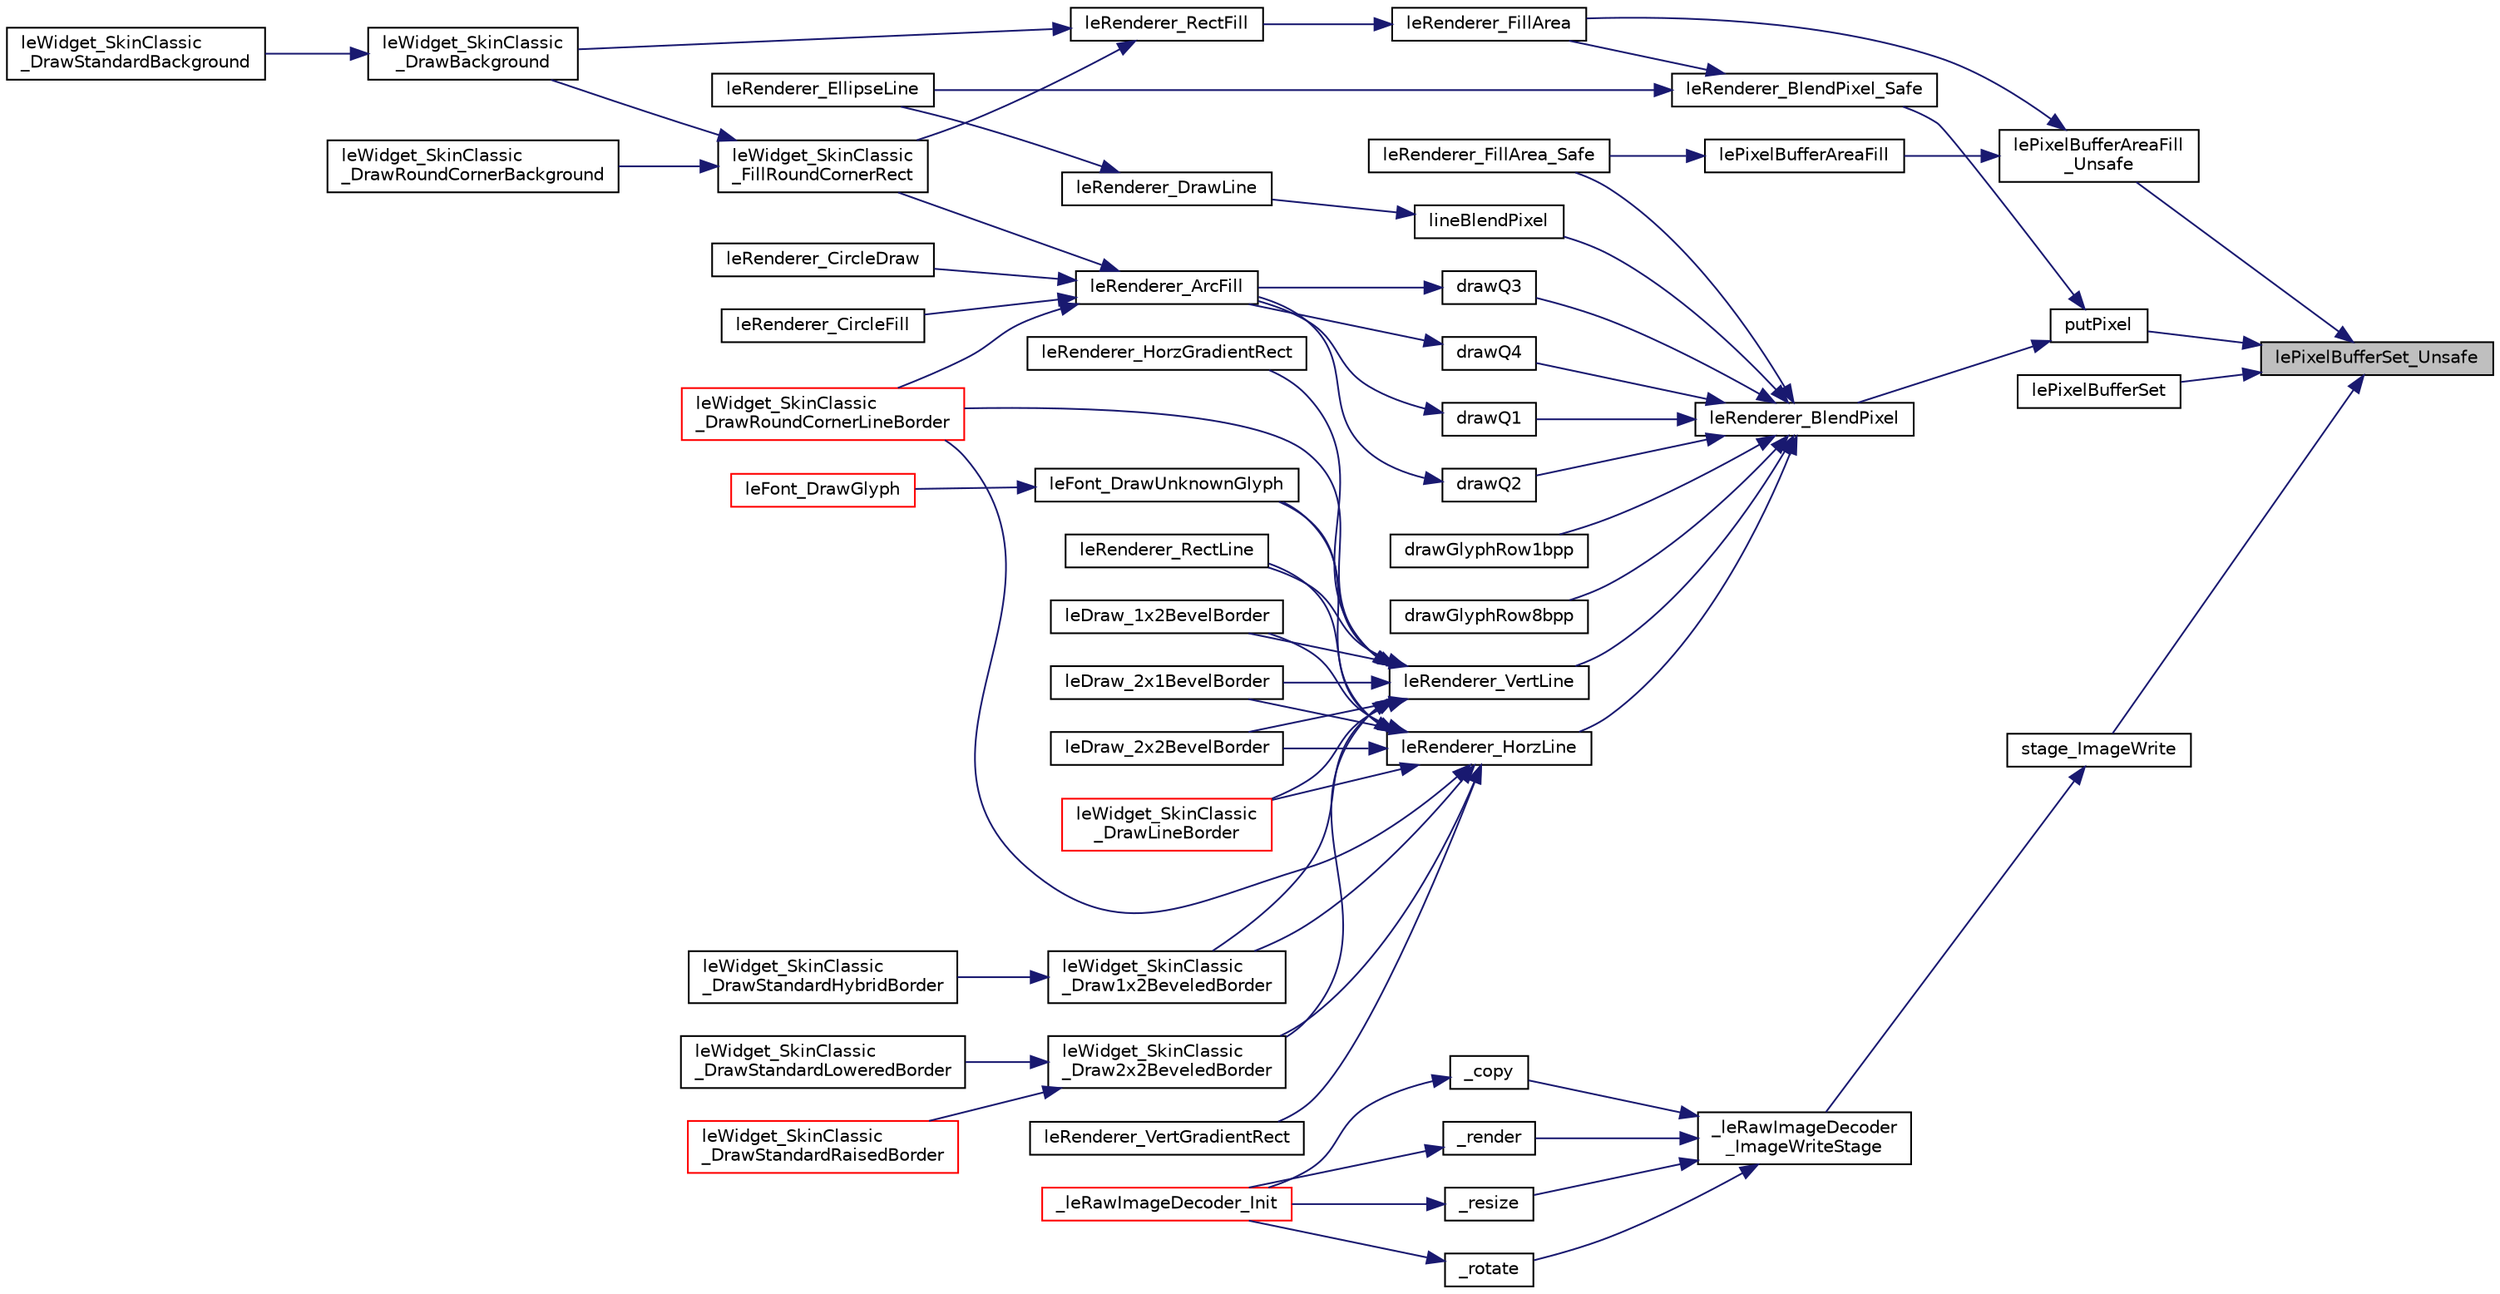 digraph "lePixelBufferSet_Unsafe"
{
 // LATEX_PDF_SIZE
  edge [fontname="Helvetica",fontsize="10",labelfontname="Helvetica",labelfontsize="10"];
  node [fontname="Helvetica",fontsize="10",shape=record];
  rankdir="RL";
  Node1 [label="lePixelBufferSet_Unsafe",height=0.2,width=0.4,color="black", fillcolor="grey75", style="filled", fontcolor="black",tooltip=" "];
  Node1 -> Node2 [dir="back",color="midnightblue",fontsize="10",style="solid",fontname="Helvetica"];
  Node2 [label="lePixelBufferAreaFill\l_Unsafe",height=0.2,width=0.4,color="black", fillcolor="white", style="filled",URL="$legato__pixelbuffer_8h.html#a907bb43727a4100aa7d3e1c2f570069a",tooltip=" "];
  Node2 -> Node3 [dir="back",color="midnightblue",fontsize="10",style="solid",fontname="Helvetica"];
  Node3 [label="lePixelBufferAreaFill",height=0.2,width=0.4,color="black", fillcolor="white", style="filled",URL="$legato__pixelbuffer_8h.html#a666b812a85cb22f1174e9d75eaeef8ea",tooltip=" "];
  Node3 -> Node4 [dir="back",color="midnightblue",fontsize="10",style="solid",fontname="Helvetica"];
  Node4 [label="leRenderer_FillArea_Safe",height=0.2,width=0.4,color="black", fillcolor="white", style="filled",URL="$legato__renderer_8h.html#a3dd58ed1c06bcd5c95a5dfb0151d5d3b",tooltip=" "];
  Node2 -> Node5 [dir="back",color="midnightblue",fontsize="10",style="solid",fontname="Helvetica"];
  Node5 [label="leRenderer_FillArea",height=0.2,width=0.4,color="black", fillcolor="white", style="filled",URL="$legato__renderer_8h.html#a6b3d5367444072139d9224ed3b9f6980",tooltip=" "];
  Node5 -> Node6 [dir="back",color="midnightblue",fontsize="10",style="solid",fontname="Helvetica"];
  Node6 [label="leRenderer_RectFill",height=0.2,width=0.4,color="black", fillcolor="white", style="filled",URL="$legato__renderer_8h.html#a432790e69305862f9c948d76b97c1972",tooltip=" "];
  Node6 -> Node7 [dir="back",color="midnightblue",fontsize="10",style="solid",fontname="Helvetica"];
  Node7 [label="leWidget_SkinClassic\l_DrawBackground",height=0.2,width=0.4,color="black", fillcolor="white", style="filled",URL="$legato__widget__skin__classic__common_8h.html#adb465259877e3e84576506abca05a2c8",tooltip=" "];
  Node7 -> Node8 [dir="back",color="midnightblue",fontsize="10",style="solid",fontname="Helvetica"];
  Node8 [label="leWidget_SkinClassic\l_DrawStandardBackground",height=0.2,width=0.4,color="black", fillcolor="white", style="filled",URL="$legato__widget__skin__classic__common_8h.html#aff442651eb4e23e2c044c44b74101189",tooltip=" "];
  Node6 -> Node9 [dir="back",color="midnightblue",fontsize="10",style="solid",fontname="Helvetica"];
  Node9 [label="leWidget_SkinClassic\l_FillRoundCornerRect",height=0.2,width=0.4,color="black", fillcolor="white", style="filled",URL="$legato__widget__skin__classic__common_8c.html#a2a7caae9761a9b6158a080297569a082",tooltip=" "];
  Node9 -> Node7 [dir="back",color="midnightblue",fontsize="10",style="solid",fontname="Helvetica"];
  Node9 -> Node10 [dir="back",color="midnightblue",fontsize="10",style="solid",fontname="Helvetica"];
  Node10 [label="leWidget_SkinClassic\l_DrawRoundCornerBackground",height=0.2,width=0.4,color="black", fillcolor="white", style="filled",URL="$legato__widget__skin__classic__common_8h.html#ab637287652c804c6a1e909b691e0dfac",tooltip=" "];
  Node1 -> Node11 [dir="back",color="midnightblue",fontsize="10",style="solid",fontname="Helvetica"];
  Node11 [label="lePixelBufferSet",height=0.2,width=0.4,color="black", fillcolor="white", style="filled",URL="$legato__pixelbuffer_8h.html#aee6930bbb09fd163cc7ca82e536ed3a8",tooltip=" "];
  Node1 -> Node12 [dir="back",color="midnightblue",fontsize="10",style="solid",fontname="Helvetica"];
  Node12 [label="putPixel",height=0.2,width=0.4,color="black", fillcolor="white", style="filled",URL="$legato__draw_8c.html#a44d112db78ddddd19c61056a816967f6",tooltip=" "];
  Node12 -> Node13 [dir="back",color="midnightblue",fontsize="10",style="solid",fontname="Helvetica"];
  Node13 [label="leRenderer_BlendPixel",height=0.2,width=0.4,color="black", fillcolor="white", style="filled",URL="$legato__renderer_8h.html#af81f2f4cfe7f8a0412174677151a41b8",tooltip=" "];
  Node13 -> Node14 [dir="back",color="midnightblue",fontsize="10",style="solid",fontname="Helvetica"];
  Node14 [label="drawGlyphRow1bpp",height=0.2,width=0.4,color="black", fillcolor="white", style="filled",URL="$legato__font_8c.html#a42d989d46d20df83e1fb48c9620e0c38",tooltip=" "];
  Node13 -> Node15 [dir="back",color="midnightblue",fontsize="10",style="solid",fontname="Helvetica"];
  Node15 [label="drawGlyphRow8bpp",height=0.2,width=0.4,color="black", fillcolor="white", style="filled",URL="$legato__font_8c.html#a8672cb3fdb78728adc20fd5892d417fe",tooltip=" "];
  Node13 -> Node16 [dir="back",color="midnightblue",fontsize="10",style="solid",fontname="Helvetica"];
  Node16 [label="drawQ1",height=0.2,width=0.4,color="black", fillcolor="white", style="filled",URL="$legato__draw__arc_8c.html#a13a03606b8c2a26e466831af547c112d",tooltip=" "];
  Node16 -> Node17 [dir="back",color="midnightblue",fontsize="10",style="solid",fontname="Helvetica"];
  Node17 [label="leRenderer_ArcFill",height=0.2,width=0.4,color="black", fillcolor="white", style="filled",URL="$legato__renderer_8h.html#ac76e1cb889dee55e58fe4d36d0301edb",tooltip=" "];
  Node17 -> Node18 [dir="back",color="midnightblue",fontsize="10",style="solid",fontname="Helvetica"];
  Node18 [label="leRenderer_CircleDraw",height=0.2,width=0.4,color="black", fillcolor="white", style="filled",URL="$legato__renderer_8h.html#aaf32659c1642a59ba797f561ca6aaf2b",tooltip=" "];
  Node17 -> Node19 [dir="back",color="midnightblue",fontsize="10",style="solid",fontname="Helvetica"];
  Node19 [label="leRenderer_CircleFill",height=0.2,width=0.4,color="black", fillcolor="white", style="filled",URL="$legato__renderer_8h.html#a40b57a70060e5e8a53088b4b864e8ead",tooltip=" "];
  Node17 -> Node20 [dir="back",color="midnightblue",fontsize="10",style="solid",fontname="Helvetica"];
  Node20 [label="leWidget_SkinClassic\l_DrawRoundCornerLineBorder",height=0.2,width=0.4,color="red", fillcolor="white", style="filled",URL="$legato__widget__skin__classic__common_8c.html#ac96ca3486fa1a7f60ea942346611bd57",tooltip=" "];
  Node17 -> Node9 [dir="back",color="midnightblue",fontsize="10",style="solid",fontname="Helvetica"];
  Node13 -> Node24 [dir="back",color="midnightblue",fontsize="10",style="solid",fontname="Helvetica"];
  Node24 [label="drawQ2",height=0.2,width=0.4,color="black", fillcolor="white", style="filled",URL="$legato__draw__arc_8c.html#a20cedc9c498e6ae6ac5ef404fb58a31a",tooltip=" "];
  Node24 -> Node17 [dir="back",color="midnightblue",fontsize="10",style="solid",fontname="Helvetica"];
  Node13 -> Node25 [dir="back",color="midnightblue",fontsize="10",style="solid",fontname="Helvetica"];
  Node25 [label="drawQ3",height=0.2,width=0.4,color="black", fillcolor="white", style="filled",URL="$legato__draw__arc_8c.html#a221e5c1e099ed8e74886df9eacba0ca3",tooltip=" "];
  Node25 -> Node17 [dir="back",color="midnightblue",fontsize="10",style="solid",fontname="Helvetica"];
  Node13 -> Node26 [dir="back",color="midnightblue",fontsize="10",style="solid",fontname="Helvetica"];
  Node26 [label="drawQ4",height=0.2,width=0.4,color="black", fillcolor="white", style="filled",URL="$legato__draw__arc_8c.html#a7de24c7bbcc7db7c43d89fdd66f274f6",tooltip=" "];
  Node26 -> Node17 [dir="back",color="midnightblue",fontsize="10",style="solid",fontname="Helvetica"];
  Node13 -> Node4 [dir="back",color="midnightblue",fontsize="10",style="solid",fontname="Helvetica"];
  Node13 -> Node27 [dir="back",color="midnightblue",fontsize="10",style="solid",fontname="Helvetica"];
  Node27 [label="leRenderer_HorzLine",height=0.2,width=0.4,color="black", fillcolor="white", style="filled",URL="$legato__renderer_8h.html#a904f5edae621f46e126b138af87b4ccf",tooltip=" "];
  Node27 -> Node28 [dir="back",color="midnightblue",fontsize="10",style="solid",fontname="Helvetica"];
  Node28 [label="leDraw_1x2BevelBorder",height=0.2,width=0.4,color="black", fillcolor="white", style="filled",URL="$legato__widget__skin__classic__common_8c.html#a6b81ffe6d602932f44841862907105e6",tooltip=" "];
  Node27 -> Node29 [dir="back",color="midnightblue",fontsize="10",style="solid",fontname="Helvetica"];
  Node29 [label="leDraw_2x1BevelBorder",height=0.2,width=0.4,color="black", fillcolor="white", style="filled",URL="$legato__widget__skin__classic__common_8c.html#a52a3f654a5747e191e848f5159521634",tooltip=" "];
  Node27 -> Node30 [dir="back",color="midnightblue",fontsize="10",style="solid",fontname="Helvetica"];
  Node30 [label="leDraw_2x2BevelBorder",height=0.2,width=0.4,color="black", fillcolor="white", style="filled",URL="$legato__widget__skin__classic__common_8c.html#a304504a1f50560a183f4c43dfff96df9",tooltip=" "];
  Node27 -> Node31 [dir="back",color="midnightblue",fontsize="10",style="solid",fontname="Helvetica"];
  Node31 [label="leFont_DrawUnknownGlyph",height=0.2,width=0.4,color="black", fillcolor="white", style="filled",URL="$legato__font_8h.html#a03c5addbf7c3e99d681e0e8e53ba52cd",tooltip=" "];
  Node31 -> Node32 [dir="back",color="midnightblue",fontsize="10",style="solid",fontname="Helvetica"];
  Node32 [label="leFont_DrawGlyph",height=0.2,width=0.4,color="red", fillcolor="white", style="filled",URL="$legato__font_8h.html#aa1ca1fb28984b2518932a1464df7e79a",tooltip=" "];
  Node27 -> Node40 [dir="back",color="midnightblue",fontsize="10",style="solid",fontname="Helvetica"];
  Node40 [label="leRenderer_RectLine",height=0.2,width=0.4,color="black", fillcolor="white", style="filled",URL="$legato__renderer_8h.html#a01df4c757ef6d0115cce222bfd81ae10",tooltip=" "];
  Node27 -> Node41 [dir="back",color="midnightblue",fontsize="10",style="solid",fontname="Helvetica"];
  Node41 [label="leRenderer_VertGradientRect",height=0.2,width=0.4,color="black", fillcolor="white", style="filled",URL="$legato__renderer_8h.html#a2d7f9f6e7e68dfc9a9f8fad5604a761c",tooltip=" "];
  Node27 -> Node42 [dir="back",color="midnightblue",fontsize="10",style="solid",fontname="Helvetica"];
  Node42 [label="leWidget_SkinClassic\l_Draw1x2BeveledBorder",height=0.2,width=0.4,color="black", fillcolor="white", style="filled",URL="$legato__widget__skin__classic__common_8h.html#a3d1f4af1fb23e1ebc5e800d8938d4003",tooltip=" "];
  Node42 -> Node43 [dir="back",color="midnightblue",fontsize="10",style="solid",fontname="Helvetica"];
  Node43 [label="leWidget_SkinClassic\l_DrawStandardHybridBorder",height=0.2,width=0.4,color="black", fillcolor="white", style="filled",URL="$legato__widget__skin__classic__common_8h.html#a6d5bece08c8a5a7d2e5eac80dd46c907",tooltip=" "];
  Node27 -> Node44 [dir="back",color="midnightblue",fontsize="10",style="solid",fontname="Helvetica"];
  Node44 [label="leWidget_SkinClassic\l_Draw2x2BeveledBorder",height=0.2,width=0.4,color="black", fillcolor="white", style="filled",URL="$legato__widget__skin__classic__common_8h.html#adac35c531f329776764d167c9c462d31",tooltip=" "];
  Node44 -> Node45 [dir="back",color="midnightblue",fontsize="10",style="solid",fontname="Helvetica"];
  Node45 [label="leWidget_SkinClassic\l_DrawStandardLoweredBorder",height=0.2,width=0.4,color="black", fillcolor="white", style="filled",URL="$legato__widget__skin__classic__common_8h.html#a820d3998cb393dd05da8c3b8d17f0f9a",tooltip=" "];
  Node44 -> Node46 [dir="back",color="midnightblue",fontsize="10",style="solid",fontname="Helvetica"];
  Node46 [label="leWidget_SkinClassic\l_DrawStandardRaisedBorder",height=0.2,width=0.4,color="red", fillcolor="white", style="filled",URL="$legato__widget__skin__classic__common_8h.html#aebafa1f0cc9f2865a0f472f686706da5",tooltip=" "];
  Node27 -> Node47 [dir="back",color="midnightblue",fontsize="10",style="solid",fontname="Helvetica"];
  Node47 [label="leWidget_SkinClassic\l_DrawLineBorder",height=0.2,width=0.4,color="red", fillcolor="white", style="filled",URL="$legato__widget__skin__classic__common_8h.html#a788ade3938977f3be82c7159291384b3",tooltip=" "];
  Node27 -> Node20 [dir="back",color="midnightblue",fontsize="10",style="solid",fontname="Helvetica"];
  Node13 -> Node48 [dir="back",color="midnightblue",fontsize="10",style="solid",fontname="Helvetica"];
  Node48 [label="leRenderer_VertLine",height=0.2,width=0.4,color="black", fillcolor="white", style="filled",URL="$legato__renderer_8h.html#a86851061167874ad328cc8e22937f1fb",tooltip=" "];
  Node48 -> Node28 [dir="back",color="midnightblue",fontsize="10",style="solid",fontname="Helvetica"];
  Node48 -> Node29 [dir="back",color="midnightblue",fontsize="10",style="solid",fontname="Helvetica"];
  Node48 -> Node30 [dir="back",color="midnightblue",fontsize="10",style="solid",fontname="Helvetica"];
  Node48 -> Node31 [dir="back",color="midnightblue",fontsize="10",style="solid",fontname="Helvetica"];
  Node48 -> Node49 [dir="back",color="midnightblue",fontsize="10",style="solid",fontname="Helvetica"];
  Node49 [label="leRenderer_HorzGradientRect",height=0.2,width=0.4,color="black", fillcolor="white", style="filled",URL="$legato__renderer_8h.html#a19d5030782cbff6dfc8f66ffab086a97",tooltip=" "];
  Node48 -> Node40 [dir="back",color="midnightblue",fontsize="10",style="solid",fontname="Helvetica"];
  Node48 -> Node42 [dir="back",color="midnightblue",fontsize="10",style="solid",fontname="Helvetica"];
  Node48 -> Node44 [dir="back",color="midnightblue",fontsize="10",style="solid",fontname="Helvetica"];
  Node48 -> Node47 [dir="back",color="midnightblue",fontsize="10",style="solid",fontname="Helvetica"];
  Node48 -> Node20 [dir="back",color="midnightblue",fontsize="10",style="solid",fontname="Helvetica"];
  Node13 -> Node50 [dir="back",color="midnightblue",fontsize="10",style="solid",fontname="Helvetica"];
  Node50 [label="lineBlendPixel",height=0.2,width=0.4,color="black", fillcolor="white", style="filled",URL="$legato__draw__line_8c.html#a1b51112eb5f19a13b8123ed37251ff49",tooltip=" "];
  Node50 -> Node51 [dir="back",color="midnightblue",fontsize="10",style="solid",fontname="Helvetica"];
  Node51 [label="leRenderer_DrawLine",height=0.2,width=0.4,color="black", fillcolor="white", style="filled",URL="$legato__renderer_8h.html#aa8a83a7d8294e9bf1dc41eb778123707",tooltip=" "];
  Node51 -> Node52 [dir="back",color="midnightblue",fontsize="10",style="solid",fontname="Helvetica"];
  Node52 [label="leRenderer_EllipseLine",height=0.2,width=0.4,color="black", fillcolor="white", style="filled",URL="$legato__renderer_8h.html#a0437ab2092a02ebcadb20458ff2b4af6",tooltip=" "];
  Node12 -> Node53 [dir="back",color="midnightblue",fontsize="10",style="solid",fontname="Helvetica"];
  Node53 [label="leRenderer_BlendPixel_Safe",height=0.2,width=0.4,color="black", fillcolor="white", style="filled",URL="$legato__renderer_8h.html#ae746106ef1bbf1278848dd60d16a1c7c",tooltip=" "];
  Node53 -> Node52 [dir="back",color="midnightblue",fontsize="10",style="solid",fontname="Helvetica"];
  Node53 -> Node5 [dir="back",color="midnightblue",fontsize="10",style="solid",fontname="Helvetica"];
  Node1 -> Node54 [dir="back",color="midnightblue",fontsize="10",style="solid",fontname="Helvetica"];
  Node54 [label="stage_ImageWrite",height=0.2,width=0.4,color="black", fillcolor="white", style="filled",URL="$legato__imagedecoder__raw__write_8c.html#a687275bf8c1fa595a72e962fbf959eda",tooltip=" "];
  Node54 -> Node55 [dir="back",color="midnightblue",fontsize="10",style="solid",fontname="Helvetica"];
  Node55 [label="_leRawImageDecoder\l_ImageWriteStage",height=0.2,width=0.4,color="black", fillcolor="white", style="filled",URL="$legato__imagedecoder__raw__write_8c.html#a41a71fac438335bcbb442f21ee59bbc8",tooltip=" "];
  Node55 -> Node56 [dir="back",color="midnightblue",fontsize="10",style="solid",fontname="Helvetica"];
  Node56 [label="_copy",height=0.2,width=0.4,color="black", fillcolor="white", style="filled",URL="$legato__imagedecoder__raw_8c.html#a3efc8acc56e4b69cecaf21356e001828",tooltip=" "];
  Node56 -> Node57 [dir="back",color="midnightblue",fontsize="10",style="solid",fontname="Helvetica"];
  Node57 [label="_leRawImageDecoder_Init",height=0.2,width=0.4,color="red", fillcolor="white", style="filled",URL="$legato__imagedecoder__raw_8c.html#ab34726b9432e13b08cb542d76d9e0713",tooltip=" "];
  Node55 -> Node60 [dir="back",color="midnightblue",fontsize="10",style="solid",fontname="Helvetica"];
  Node60 [label="_render",height=0.2,width=0.4,color="black", fillcolor="white", style="filled",URL="$legato__imagedecoder__raw_8c.html#abfeeb490086c29b49fc5cf918fa21c2e",tooltip=" "];
  Node60 -> Node57 [dir="back",color="midnightblue",fontsize="10",style="solid",fontname="Helvetica"];
  Node55 -> Node61 [dir="back",color="midnightblue",fontsize="10",style="solid",fontname="Helvetica"];
  Node61 [label="_resize",height=0.2,width=0.4,color="black", fillcolor="white", style="filled",URL="$legato__imagedecoder__raw_8c.html#a5c07712cae284305dd4f4569c980dfd9",tooltip=" "];
  Node61 -> Node57 [dir="back",color="midnightblue",fontsize="10",style="solid",fontname="Helvetica"];
  Node55 -> Node62 [dir="back",color="midnightblue",fontsize="10",style="solid",fontname="Helvetica"];
  Node62 [label="_rotate",height=0.2,width=0.4,color="black", fillcolor="white", style="filled",URL="$legato__imagedecoder__raw_8c.html#a36b46c194b5397541d9f90cb89247f77",tooltip=" "];
  Node62 -> Node57 [dir="back",color="midnightblue",fontsize="10",style="solid",fontname="Helvetica"];
}
